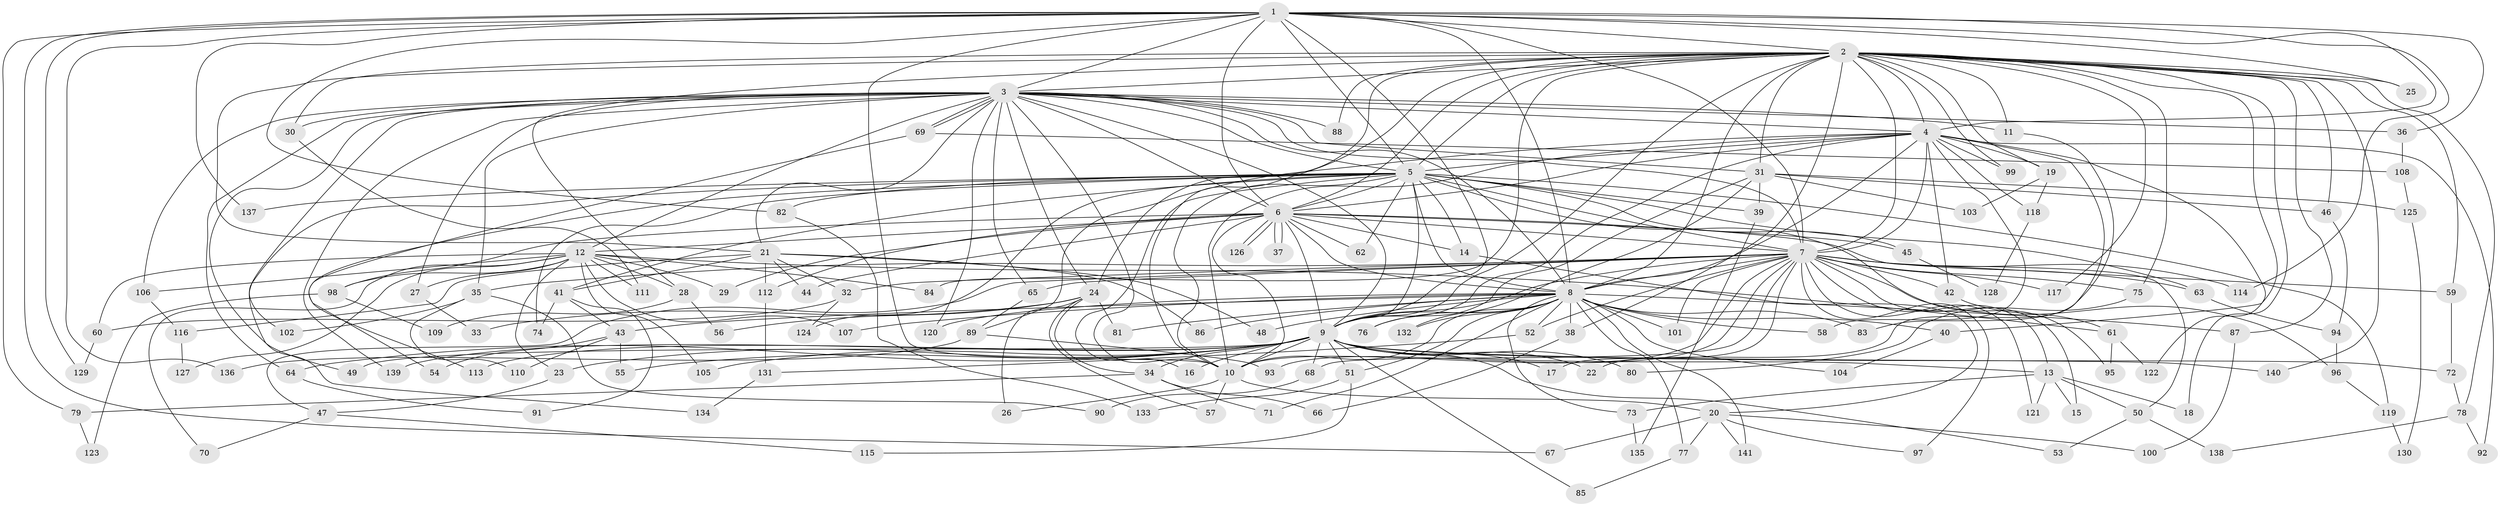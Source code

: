 // Generated by graph-tools (version 1.1) at 2025/13/03/09/25 04:13:56]
// undirected, 141 vertices, 307 edges
graph export_dot {
graph [start="1"]
  node [color=gray90,style=filled];
  1;
  2;
  3;
  4;
  5;
  6;
  7;
  8;
  9;
  10;
  11;
  12;
  13;
  14;
  15;
  16;
  17;
  18;
  19;
  20;
  21;
  22;
  23;
  24;
  25;
  26;
  27;
  28;
  29;
  30;
  31;
  32;
  33;
  34;
  35;
  36;
  37;
  38;
  39;
  40;
  41;
  42;
  43;
  44;
  45;
  46;
  47;
  48;
  49;
  50;
  51;
  52;
  53;
  54;
  55;
  56;
  57;
  58;
  59;
  60;
  61;
  62;
  63;
  64;
  65;
  66;
  67;
  68;
  69;
  70;
  71;
  72;
  73;
  74;
  75;
  76;
  77;
  78;
  79;
  80;
  81;
  82;
  83;
  84;
  85;
  86;
  87;
  88;
  89;
  90;
  91;
  92;
  93;
  94;
  95;
  96;
  97;
  98;
  99;
  100;
  101;
  102;
  103;
  104;
  105;
  106;
  107;
  108;
  109;
  110;
  111;
  112;
  113;
  114;
  115;
  116;
  117;
  118;
  119;
  120;
  121;
  122;
  123;
  124;
  125;
  126;
  127;
  128;
  129;
  130;
  131;
  132;
  133;
  134;
  135;
  136;
  137;
  138;
  139;
  140;
  141;
  1 -- 2;
  1 -- 3;
  1 -- 4;
  1 -- 5;
  1 -- 6;
  1 -- 7;
  1 -- 8;
  1 -- 9;
  1 -- 10;
  1 -- 25;
  1 -- 36;
  1 -- 67;
  1 -- 79;
  1 -- 82;
  1 -- 114;
  1 -- 129;
  1 -- 136;
  1 -- 137;
  2 -- 3;
  2 -- 4;
  2 -- 5;
  2 -- 6;
  2 -- 7;
  2 -- 8;
  2 -- 9;
  2 -- 10;
  2 -- 11;
  2 -- 18;
  2 -- 19;
  2 -- 21;
  2 -- 24;
  2 -- 25;
  2 -- 28;
  2 -- 30;
  2 -- 31;
  2 -- 38;
  2 -- 40;
  2 -- 46;
  2 -- 59;
  2 -- 75;
  2 -- 78;
  2 -- 84;
  2 -- 87;
  2 -- 88;
  2 -- 99;
  2 -- 117;
  2 -- 140;
  3 -- 4;
  3 -- 5;
  3 -- 6;
  3 -- 7;
  3 -- 8;
  3 -- 9;
  3 -- 10;
  3 -- 11;
  3 -- 12;
  3 -- 21;
  3 -- 24;
  3 -- 27;
  3 -- 30;
  3 -- 31;
  3 -- 35;
  3 -- 36;
  3 -- 49;
  3 -- 64;
  3 -- 65;
  3 -- 69;
  3 -- 69;
  3 -- 88;
  3 -- 102;
  3 -- 106;
  3 -- 120;
  3 -- 139;
  4 -- 5;
  4 -- 6;
  4 -- 7;
  4 -- 8;
  4 -- 9;
  4 -- 10;
  4 -- 19;
  4 -- 22;
  4 -- 42;
  4 -- 58;
  4 -- 89;
  4 -- 92;
  4 -- 99;
  4 -- 118;
  4 -- 122;
  5 -- 6;
  5 -- 7;
  5 -- 8;
  5 -- 9;
  5 -- 10;
  5 -- 14;
  5 -- 16;
  5 -- 39;
  5 -- 41;
  5 -- 45;
  5 -- 54;
  5 -- 62;
  5 -- 63;
  5 -- 74;
  5 -- 82;
  5 -- 95;
  5 -- 119;
  5 -- 124;
  5 -- 134;
  5 -- 137;
  6 -- 7;
  6 -- 8;
  6 -- 9;
  6 -- 10;
  6 -- 12;
  6 -- 14;
  6 -- 29;
  6 -- 37;
  6 -- 37;
  6 -- 44;
  6 -- 45;
  6 -- 50;
  6 -- 62;
  6 -- 98;
  6 -- 112;
  6 -- 126;
  6 -- 126;
  7 -- 8;
  7 -- 9;
  7 -- 10;
  7 -- 13;
  7 -- 15;
  7 -- 17;
  7 -- 32;
  7 -- 35;
  7 -- 42;
  7 -- 47;
  7 -- 52;
  7 -- 59;
  7 -- 63;
  7 -- 65;
  7 -- 68;
  7 -- 75;
  7 -- 93;
  7 -- 96;
  7 -- 97;
  7 -- 101;
  7 -- 114;
  7 -- 117;
  7 -- 121;
  8 -- 9;
  8 -- 10;
  8 -- 38;
  8 -- 40;
  8 -- 43;
  8 -- 48;
  8 -- 51;
  8 -- 52;
  8 -- 58;
  8 -- 71;
  8 -- 73;
  8 -- 76;
  8 -- 77;
  8 -- 81;
  8 -- 83;
  8 -- 86;
  8 -- 87;
  8 -- 101;
  8 -- 104;
  8 -- 107;
  8 -- 120;
  8 -- 132;
  8 -- 141;
  9 -- 10;
  9 -- 13;
  9 -- 16;
  9 -- 17;
  9 -- 22;
  9 -- 23;
  9 -- 34;
  9 -- 49;
  9 -- 51;
  9 -- 53;
  9 -- 55;
  9 -- 64;
  9 -- 68;
  9 -- 72;
  9 -- 80;
  9 -- 85;
  9 -- 105;
  9 -- 113;
  9 -- 139;
  9 -- 140;
  10 -- 20;
  10 -- 26;
  10 -- 57;
  11 -- 83;
  12 -- 23;
  12 -- 27;
  12 -- 28;
  12 -- 29;
  12 -- 60;
  12 -- 61;
  12 -- 70;
  12 -- 84;
  12 -- 98;
  12 -- 105;
  12 -- 106;
  12 -- 107;
  12 -- 111;
  12 -- 127;
  13 -- 15;
  13 -- 18;
  13 -- 50;
  13 -- 73;
  13 -- 121;
  14 -- 20;
  19 -- 103;
  19 -- 118;
  20 -- 67;
  20 -- 77;
  20 -- 97;
  20 -- 100;
  20 -- 141;
  21 -- 32;
  21 -- 41;
  21 -- 44;
  21 -- 48;
  21 -- 86;
  21 -- 112;
  21 -- 116;
  23 -- 47;
  24 -- 26;
  24 -- 33;
  24 -- 34;
  24 -- 56;
  24 -- 57;
  24 -- 81;
  27 -- 33;
  28 -- 56;
  28 -- 109;
  30 -- 111;
  31 -- 39;
  31 -- 46;
  31 -- 76;
  31 -- 103;
  31 -- 125;
  31 -- 132;
  32 -- 60;
  32 -- 124;
  34 -- 66;
  34 -- 71;
  34 -- 79;
  35 -- 90;
  35 -- 102;
  35 -- 110;
  36 -- 108;
  38 -- 66;
  39 -- 135;
  40 -- 104;
  41 -- 43;
  41 -- 74;
  41 -- 91;
  42 -- 61;
  43 -- 54;
  43 -- 55;
  43 -- 110;
  45 -- 128;
  46 -- 94;
  47 -- 70;
  47 -- 115;
  50 -- 53;
  50 -- 138;
  51 -- 115;
  51 -- 133;
  52 -- 131;
  59 -- 72;
  60 -- 129;
  61 -- 95;
  61 -- 122;
  63 -- 94;
  64 -- 91;
  65 -- 89;
  68 -- 90;
  69 -- 108;
  69 -- 113;
  72 -- 78;
  73 -- 135;
  75 -- 80;
  77 -- 85;
  78 -- 92;
  78 -- 138;
  79 -- 123;
  82 -- 133;
  87 -- 100;
  89 -- 93;
  89 -- 136;
  94 -- 96;
  96 -- 119;
  98 -- 109;
  98 -- 123;
  106 -- 116;
  108 -- 125;
  112 -- 131;
  116 -- 127;
  118 -- 128;
  119 -- 130;
  125 -- 130;
  131 -- 134;
}
